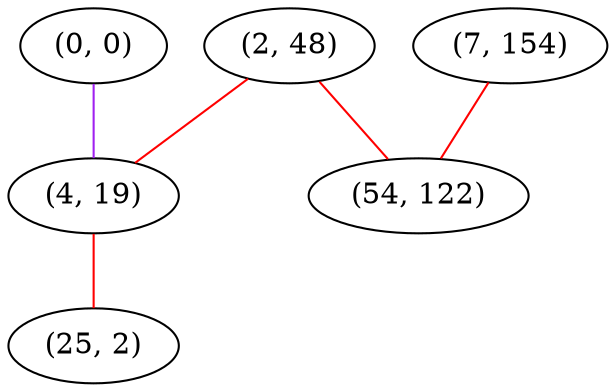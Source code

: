 graph "" {
"(2, 48)";
"(0, 0)";
"(7, 154)";
"(4, 19)";
"(54, 122)";
"(25, 2)";
"(2, 48)" -- "(54, 122)"  [color=red, key=0, weight=1];
"(2, 48)" -- "(4, 19)"  [color=red, key=0, weight=1];
"(0, 0)" -- "(4, 19)"  [color=purple, key=0, weight=4];
"(7, 154)" -- "(54, 122)"  [color=red, key=0, weight=1];
"(4, 19)" -- "(25, 2)"  [color=red, key=0, weight=1];
}

